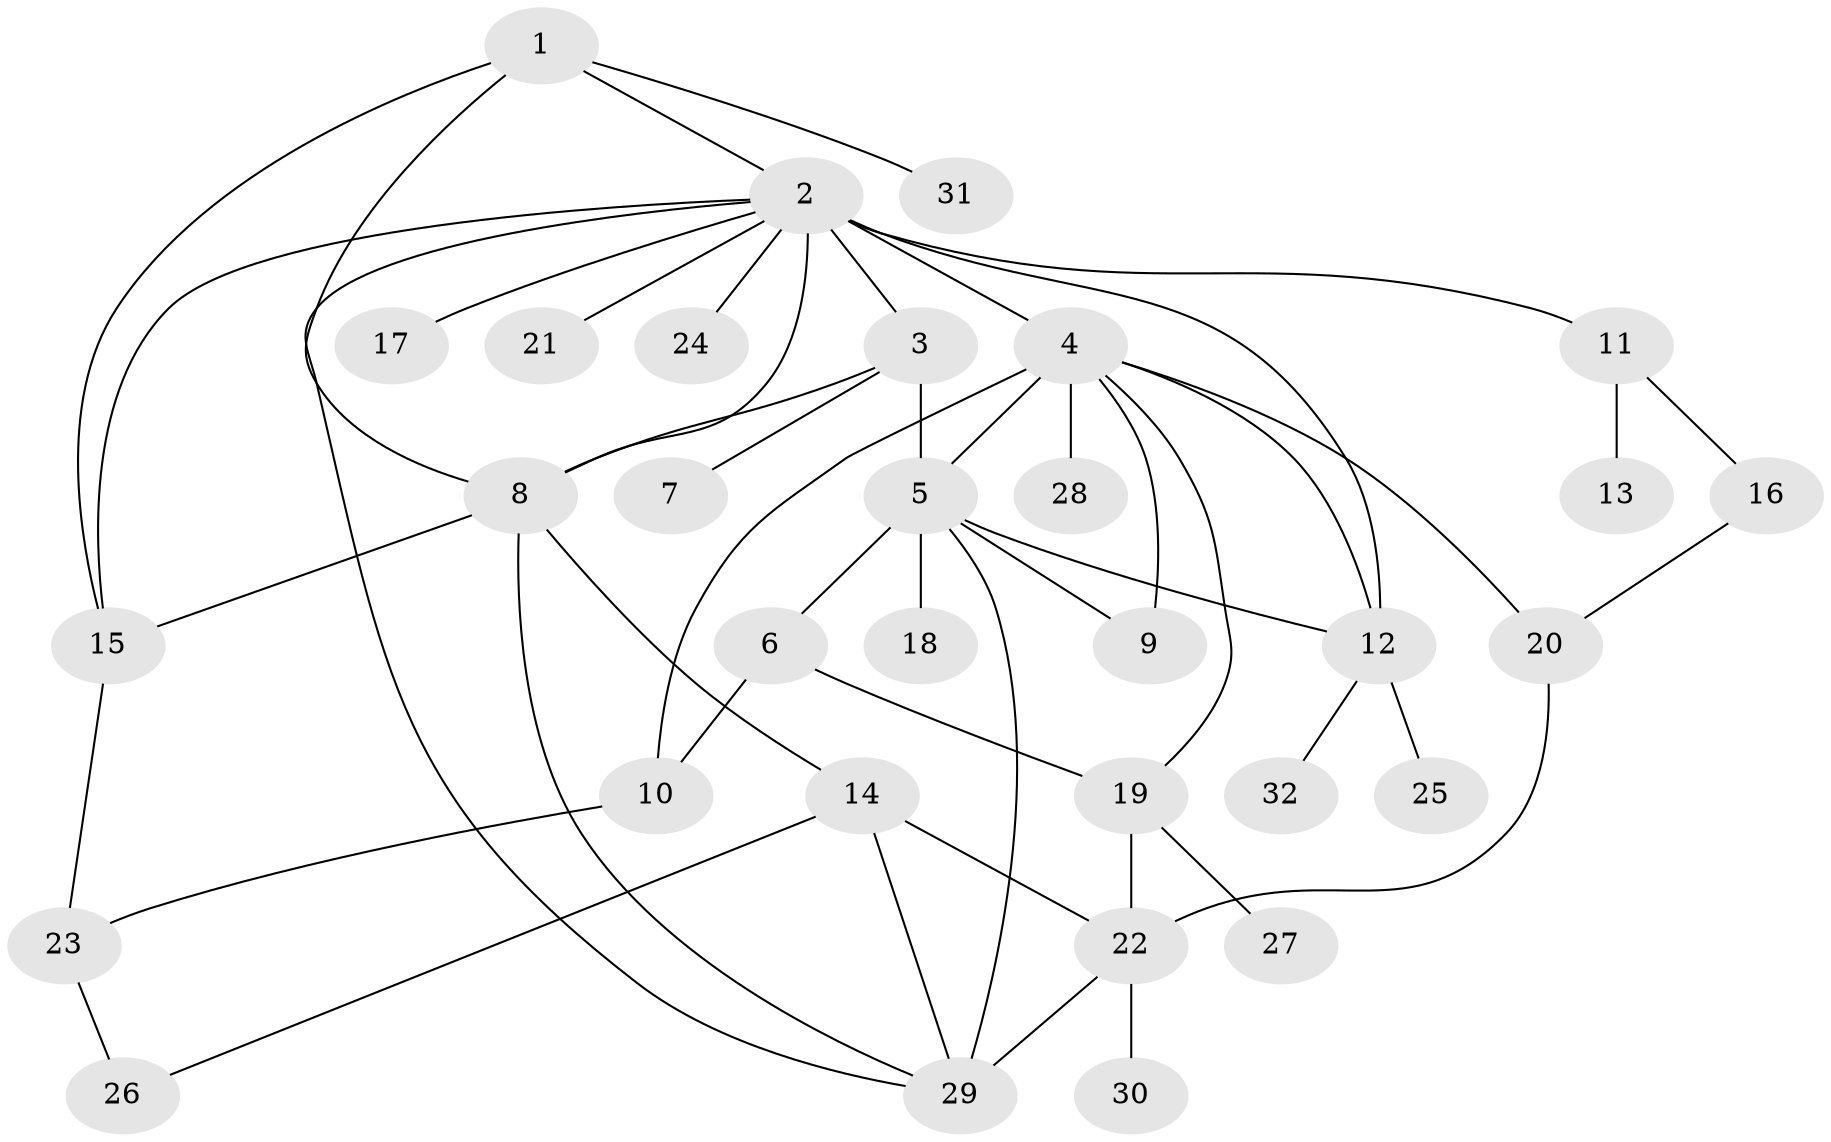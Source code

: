 // original degree distribution, {4: 0.07936507936507936, 17: 0.015873015873015872, 6: 0.031746031746031744, 2: 0.19047619047619047, 13: 0.015873015873015872, 3: 0.14285714285714285, 1: 0.4126984126984127, 7: 0.031746031746031744, 5: 0.07936507936507936}
// Generated by graph-tools (version 1.1) at 2025/50/03/04/25 22:50:06]
// undirected, 32 vertices, 50 edges
graph export_dot {
  node [color=gray90,style=filled];
  1;
  2;
  3;
  4;
  5;
  6;
  7;
  8;
  9;
  10;
  11;
  12;
  13;
  14;
  15;
  16;
  17;
  18;
  19;
  20;
  21;
  22;
  23;
  24;
  25;
  26;
  27;
  28;
  29;
  30;
  31;
  32;
  1 -- 2 [weight=1.0];
  1 -- 8 [weight=1.0];
  1 -- 15 [weight=1.0];
  1 -- 31 [weight=1.0];
  2 -- 3 [weight=1.0];
  2 -- 4 [weight=3.0];
  2 -- 8 [weight=3.0];
  2 -- 11 [weight=1.0];
  2 -- 12 [weight=1.0];
  2 -- 15 [weight=1.0];
  2 -- 17 [weight=1.0];
  2 -- 21 [weight=1.0];
  2 -- 24 [weight=1.0];
  2 -- 29 [weight=1.0];
  3 -- 5 [weight=1.0];
  3 -- 7 [weight=1.0];
  3 -- 8 [weight=1.0];
  4 -- 5 [weight=1.0];
  4 -- 9 [weight=1.0];
  4 -- 10 [weight=1.0];
  4 -- 12 [weight=1.0];
  4 -- 19 [weight=1.0];
  4 -- 20 [weight=1.0];
  4 -- 28 [weight=4.0];
  5 -- 6 [weight=3.0];
  5 -- 9 [weight=1.0];
  5 -- 12 [weight=1.0];
  5 -- 18 [weight=1.0];
  5 -- 29 [weight=1.0];
  6 -- 10 [weight=1.0];
  6 -- 19 [weight=1.0];
  8 -- 14 [weight=1.0];
  8 -- 15 [weight=1.0];
  8 -- 29 [weight=1.0];
  10 -- 23 [weight=1.0];
  11 -- 13 [weight=1.0];
  11 -- 16 [weight=1.0];
  12 -- 25 [weight=1.0];
  12 -- 32 [weight=1.0];
  14 -- 22 [weight=1.0];
  14 -- 26 [weight=1.0];
  14 -- 29 [weight=1.0];
  15 -- 23 [weight=1.0];
  16 -- 20 [weight=1.0];
  19 -- 22 [weight=1.0];
  19 -- 27 [weight=1.0];
  20 -- 22 [weight=1.0];
  22 -- 29 [weight=2.0];
  22 -- 30 [weight=1.0];
  23 -- 26 [weight=1.0];
}
